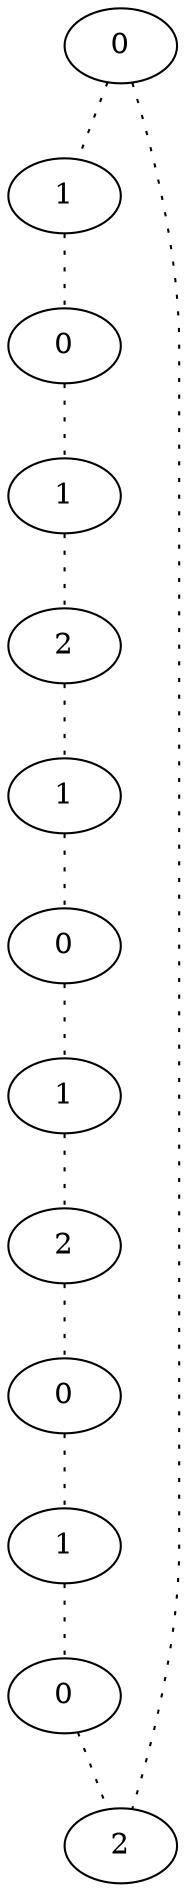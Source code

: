 graph {
a0[label=0];
a1[label=1];
a2[label=0];
a3[label=1];
a4[label=2];
a5[label=1];
a6[label=0];
a7[label=1];
a8[label=2];
a9[label=0];
a10[label=1];
a11[label=0];
a12[label=2];
a0 -- a1 [style=dotted];
a0 -- a12 [style=dotted];
a1 -- a2 [style=dotted];
a2 -- a3 [style=dotted];
a3 -- a4 [style=dotted];
a4 -- a5 [style=dotted];
a5 -- a6 [style=dotted];
a6 -- a7 [style=dotted];
a7 -- a8 [style=dotted];
a8 -- a9 [style=dotted];
a9 -- a10 [style=dotted];
a10 -- a11 [style=dotted];
a11 -- a12 [style=dotted];
}
